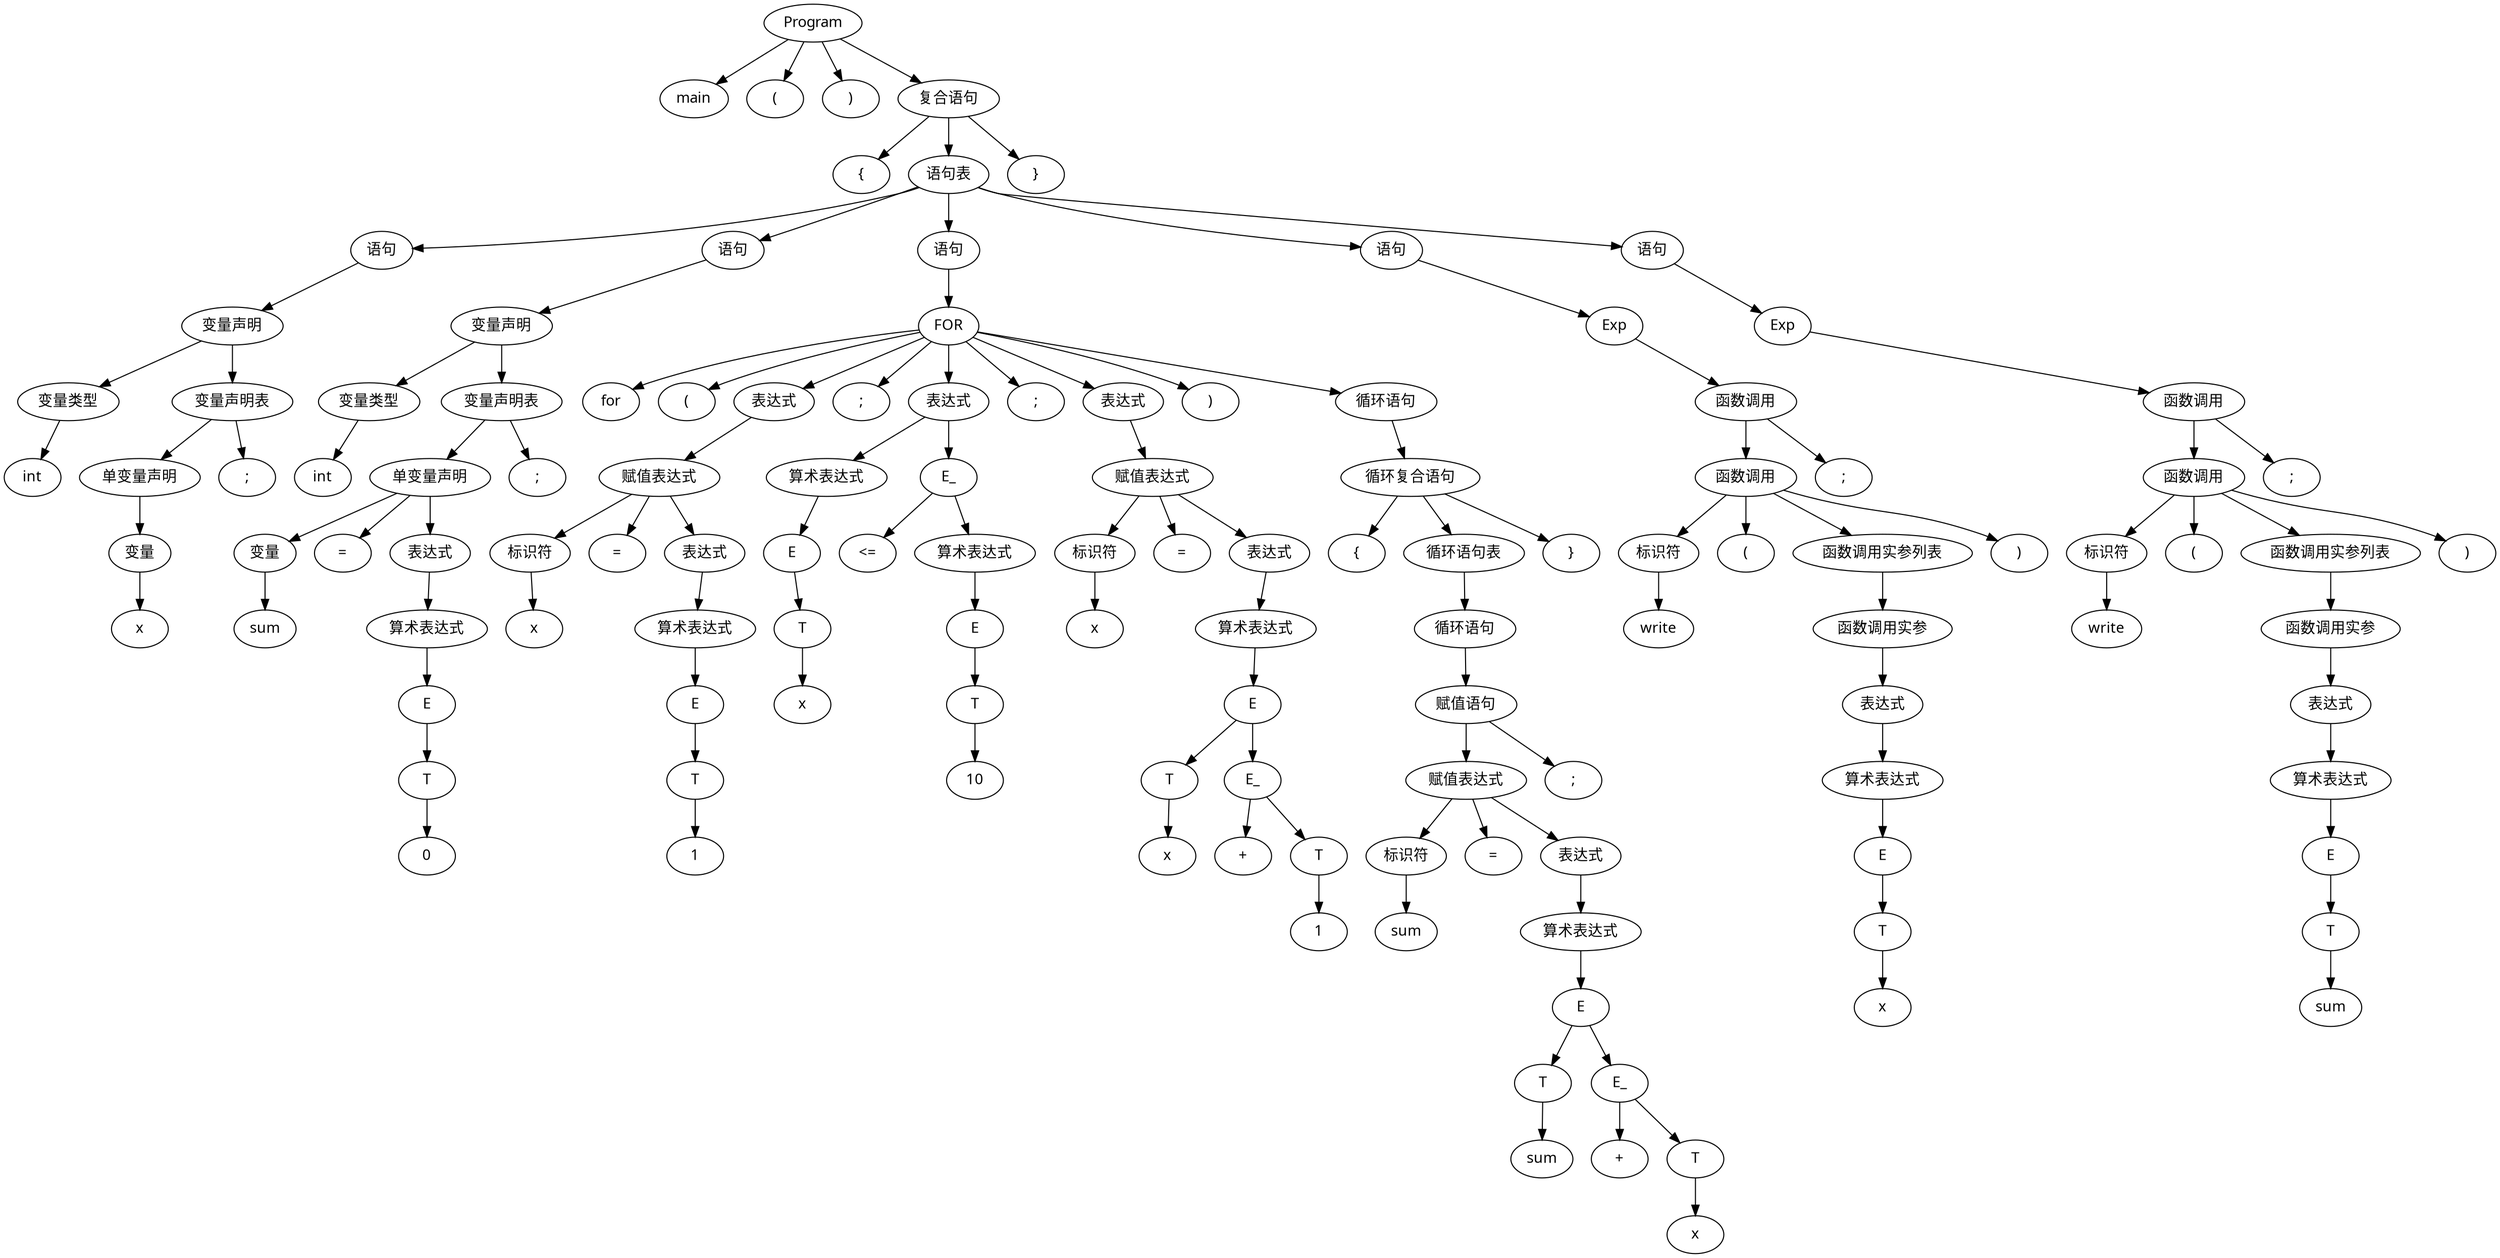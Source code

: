 // test1.5-1.txt
digraph {
	node [fontname="Microsoft YaHei"]
	1 [label=Program]
	2 [label=main]
	3 [label="("]
	4 [label=")"]
	5 [label="复合语句"]
	6 [label="{"]
	7 [label="语句表"]
	8 [label="语句"]
	9 [label="变量声明"]
	10 [label="变量类型"]
	11 [label=int]
	12 [label="变量声明表"]
	13 [label="单变量声明"]
	14 [label="变量"]
	15 [label=x]
	16 [label=";"]
	17 [label="语句"]
	18 [label="变量声明"]
	19 [label="变量类型"]
	20 [label=int]
	21 [label="变量声明表"]
	22 [label="单变量声明"]
	23 [label="变量"]
	24 [label=sum]
	25 [label="="]
	26 [label="表达式"]
	27 [label="算术表达式"]
	28 [label=E]
	29 [label=T]
	30 [label=0]
	31 [label=";"]
	32 [label="语句"]
	33 [label=FOR]
	34 [label=for]
	35 [label="("]
	36 [label="表达式"]
	37 [label="赋值表达式"]
	38 [label="标识符"]
	39 [label=x]
	40 [label="="]
	41 [label="表达式"]
	42 [label="算术表达式"]
	43 [label=E]
	44 [label=T]
	45 [label=1]
	46 [label=";"]
	47 [label="表达式"]
	48 [label="算术表达式"]
	49 [label=E]
	50 [label=T]
	51 [label=x]
	52 [label=E_]
	53 [label="<="]
	54 [label="算术表达式"]
	55 [label=E]
	56 [label=T]
	57 [label=10]
	58 [label=";"]
	59 [label="表达式"]
	60 [label="赋值表达式"]
	61 [label="标识符"]
	62 [label=x]
	63 [label="="]
	64 [label="表达式"]
	65 [label="算术表达式"]
	66 [label=E]
	67 [label=T]
	68 [label=x]
	69 [label=E_]
	70 [label="+"]
	71 [label=T]
	72 [label=1]
	73 [label=")"]
	74 [label="循环语句"]
	75 [label="循环复合语句"]
	76 [label="{"]
	77 [label="循环语句表"]
	78 [label="循环语句"]
	79 [label="赋值语句"]
	80 [label="赋值表达式"]
	81 [label="标识符"]
	82 [label=sum]
	83 [label="="]
	84 [label="表达式"]
	85 [label="算术表达式"]
	86 [label=E]
	87 [label=T]
	88 [label=sum]
	89 [label=E_]
	90 [label="+"]
	91 [label=T]
	92 [label=x]
	93 [label=";"]
	94 [label="}"]
	95 [label="语句"]
	96 [label=Exp]
	97 [label="函数调用"]
	98 [label="函数调用"]
	99 [label="标识符"]
	100 [label=write]
	101 [label="("]
	102 [label="函数调用实参列表"]
	103 [label="函数调用实参"]
	104 [label="表达式"]
	105 [label="算术表达式"]
	106 [label=E]
	107 [label=T]
	108 [label=x]
	109 [label=")"]
	110 [label=";"]
	111 [label="语句"]
	112 [label=Exp]
	113 [label="函数调用"]
	114 [label="函数调用"]
	115 [label="标识符"]
	116 [label=write]
	117 [label="("]
	118 [label="函数调用实参列表"]
	119 [label="函数调用实参"]
	120 [label="表达式"]
	121 [label="算术表达式"]
	122 [label=E]
	123 [label=T]
	124 [label=sum]
	125 [label=")"]
	126 [label=";"]
	127 [label="}"]
	1 -> 2
	1 -> 3
	1 -> 4
	1 -> 5
	5 -> 6
	5 -> 7
	7 -> 8
	8 -> 9
	9 -> 10
	10 -> 11
	9 -> 12
	12 -> 13
	13 -> 14
	14 -> 15
	12 -> 16
	7 -> 17
	17 -> 18
	18 -> 19
	19 -> 20
	18 -> 21
	21 -> 22
	22 -> 23
	23 -> 24
	22 -> 25
	22 -> 26
	26 -> 27
	27 -> 28
	28 -> 29
	29 -> 30
	21 -> 31
	7 -> 32
	32 -> 33
	33 -> 34
	33 -> 35
	33 -> 36
	36 -> 37
	37 -> 38
	38 -> 39
	37 -> 40
	37 -> 41
	41 -> 42
	42 -> 43
	43 -> 44
	44 -> 45
	33 -> 46
	33 -> 47
	47 -> 48
	48 -> 49
	49 -> 50
	50 -> 51
	47 -> 52
	52 -> 53
	52 -> 54
	54 -> 55
	55 -> 56
	56 -> 57
	33 -> 58
	33 -> 59
	59 -> 60
	60 -> 61
	61 -> 62
	60 -> 63
	60 -> 64
	64 -> 65
	65 -> 66
	66 -> 67
	67 -> 68
	66 -> 69
	69 -> 70
	69 -> 71
	71 -> 72
	33 -> 73
	33 -> 74
	74 -> 75
	75 -> 76
	75 -> 77
	77 -> 78
	78 -> 79
	79 -> 80
	80 -> 81
	81 -> 82
	80 -> 83
	80 -> 84
	84 -> 85
	85 -> 86
	86 -> 87
	87 -> 88
	86 -> 89
	89 -> 90
	89 -> 91
	91 -> 92
	79 -> 93
	75 -> 94
	7 -> 95
	95 -> 96
	96 -> 97
	97 -> 98
	98 -> 99
	99 -> 100
	98 -> 101
	98 -> 102
	102 -> 103
	103 -> 104
	104 -> 105
	105 -> 106
	106 -> 107
	107 -> 108
	98 -> 109
	97 -> 110
	7 -> 111
	111 -> 112
	112 -> 113
	113 -> 114
	114 -> 115
	115 -> 116
	114 -> 117
	114 -> 118
	118 -> 119
	119 -> 120
	120 -> 121
	121 -> 122
	122 -> 123
	123 -> 124
	114 -> 125
	113 -> 126
	5 -> 127
}

